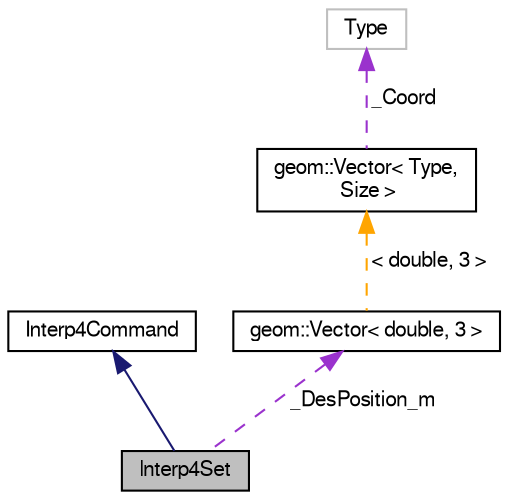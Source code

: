 digraph "Interp4Set"
{
  edge [fontname="FreeSans",fontsize="10",labelfontname="FreeSans",labelfontsize="10"];
  node [fontname="FreeSans",fontsize="10",shape=record];
  Node2 [label="Interp4Set",height=0.2,width=0.4,color="black", fillcolor="grey75", style="filled", fontcolor="black"];
  Node3 -> Node2 [dir="back",color="midnightblue",fontsize="10",style="solid",fontname="FreeSans"];
  Node3 [label="Interp4Command",height=0.2,width=0.4,color="black", fillcolor="white", style="filled",URL="$classInterp4Command.html",tooltip="Modeluje abstrakcyjne polecenie dla robota mobilnego. "];
  Node4 -> Node2 [dir="back",color="darkorchid3",fontsize="10",style="dashed",label=" _DesPosition_m" ,fontname="FreeSans"];
  Node4 [label="geom::Vector\< double, 3 \>",height=0.2,width=0.4,color="black", fillcolor="white", style="filled",URL="$classgeom_1_1Vector.html"];
  Node5 -> Node4 [dir="back",color="orange",fontsize="10",style="dashed",label=" \< double, 3 \>" ,fontname="FreeSans"];
  Node5 [label="geom::Vector\< Type,\l Size \>",height=0.2,width=0.4,color="black", fillcolor="white", style="filled",URL="$classgeom_1_1Vector.html",tooltip="Model wektora N-wymiarowego. "];
  Node6 -> Node5 [dir="back",color="darkorchid3",fontsize="10",style="dashed",label=" _Coord" ,fontname="FreeSans"];
  Node6 [label="Type",height=0.2,width=0.4,color="grey75", fillcolor="white", style="filled"];
}
